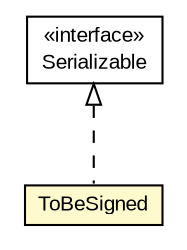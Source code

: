 #!/usr/local/bin/dot
#
# Class diagram 
# Generated by UMLGraph version R5_6-24-gf6e263 (http://www.umlgraph.org/)
#

digraph G {
	edge [fontname="arial",fontsize=10,labelfontname="arial",labelfontsize=10];
	node [fontname="arial",fontsize=10,shape=plaintext];
	nodesep=0.25;
	ranksep=0.5;
	// eu.europa.esig.dss.ToBeSigned
	c731434 [label=<<table title="eu.europa.esig.dss.ToBeSigned" border="0" cellborder="1" cellspacing="0" cellpadding="2" port="p" bgcolor="lemonChiffon" href="./ToBeSigned.html">
		<tr><td><table border="0" cellspacing="0" cellpadding="1">
<tr><td align="center" balign="center"> ToBeSigned </td></tr>
		</table></td></tr>
		</table>>, URL="./ToBeSigned.html", fontname="arial", fontcolor="black", fontsize=10.0];
	//eu.europa.esig.dss.ToBeSigned implements java.io.Serializable
	c732299:p -> c731434:p [dir=back,arrowtail=empty,style=dashed];
	// java.io.Serializable
	c732299 [label=<<table title="java.io.Serializable" border="0" cellborder="1" cellspacing="0" cellpadding="2" port="p" href="http://java.sun.com/j2se/1.4.2/docs/api/java/io/Serializable.html">
		<tr><td><table border="0" cellspacing="0" cellpadding="1">
<tr><td align="center" balign="center"> &#171;interface&#187; </td></tr>
<tr><td align="center" balign="center"> Serializable </td></tr>
		</table></td></tr>
		</table>>, URL="http://java.sun.com/j2se/1.4.2/docs/api/java/io/Serializable.html", fontname="arial", fontcolor="black", fontsize=10.0];
}

